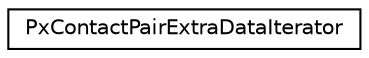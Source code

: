 digraph "Graphical Class Hierarchy"
{
  edge [fontname="Helvetica",fontsize="10",labelfontname="Helvetica",labelfontsize="10"];
  node [fontname="Helvetica",fontsize="10",shape=record];
  rankdir="LR";
  Node0 [label="PxContactPairExtraDataIterator",height=0.2,width=0.4,color="black", fillcolor="white", style="filled",URL="$structPxContactPairExtraDataIterator.html",tooltip="A class to iterate over a contact pair extra data stream. "];
}
